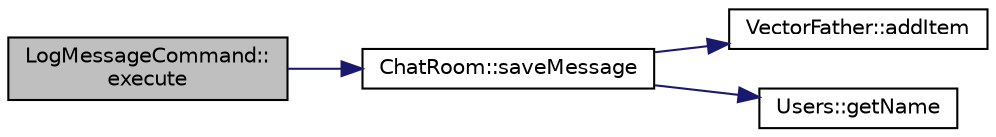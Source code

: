 digraph "LogMessageCommand::execute"
{
 // LATEX_PDF_SIZE
  edge [fontname="Helvetica",fontsize="10",labelfontname="Helvetica",labelfontsize="10"];
  node [fontname="Helvetica",fontsize="10",shape=record];
  rankdir="LR";
  Node1 [label="LogMessageCommand::\lexecute",height=0.2,width=0.4,color="black", fillcolor="grey75", style="filled", fontcolor="black",tooltip="Execute the log message operation."];
  Node1 -> Node2 [color="midnightblue",fontsize="10",style="solid",fontname="Helvetica"];
  Node2 [label="ChatRoom::saveMessage",height=0.2,width=0.4,color="black", fillcolor="white", style="filled",URL="$classChatRoom.html#ad5f22e8221a5d6eb7447c60e7e8d8af2",tooltip="Save a message to the chat history."];
  Node2 -> Node3 [color="midnightblue",fontsize="10",style="solid",fontname="Helvetica"];
  Node3 [label="VectorFather::addItem",height=0.2,width=0.4,color="black", fillcolor="white", style="filled",URL="$classVectorFather.html#ab1e0611bf9e0e1678d487399ad28c064",tooltip="Add an item to the end of the vector."];
  Node2 -> Node4 [color="midnightblue",fontsize="10",style="solid",fontname="Helvetica"];
  Node4 [label="Users::getName",height=0.2,width=0.4,color="black", fillcolor="white", style="filled",URL="$classUsers.html#aef65d9acf991a4073417fa84b3a9847c",tooltip="Get the user's display name."];
}
